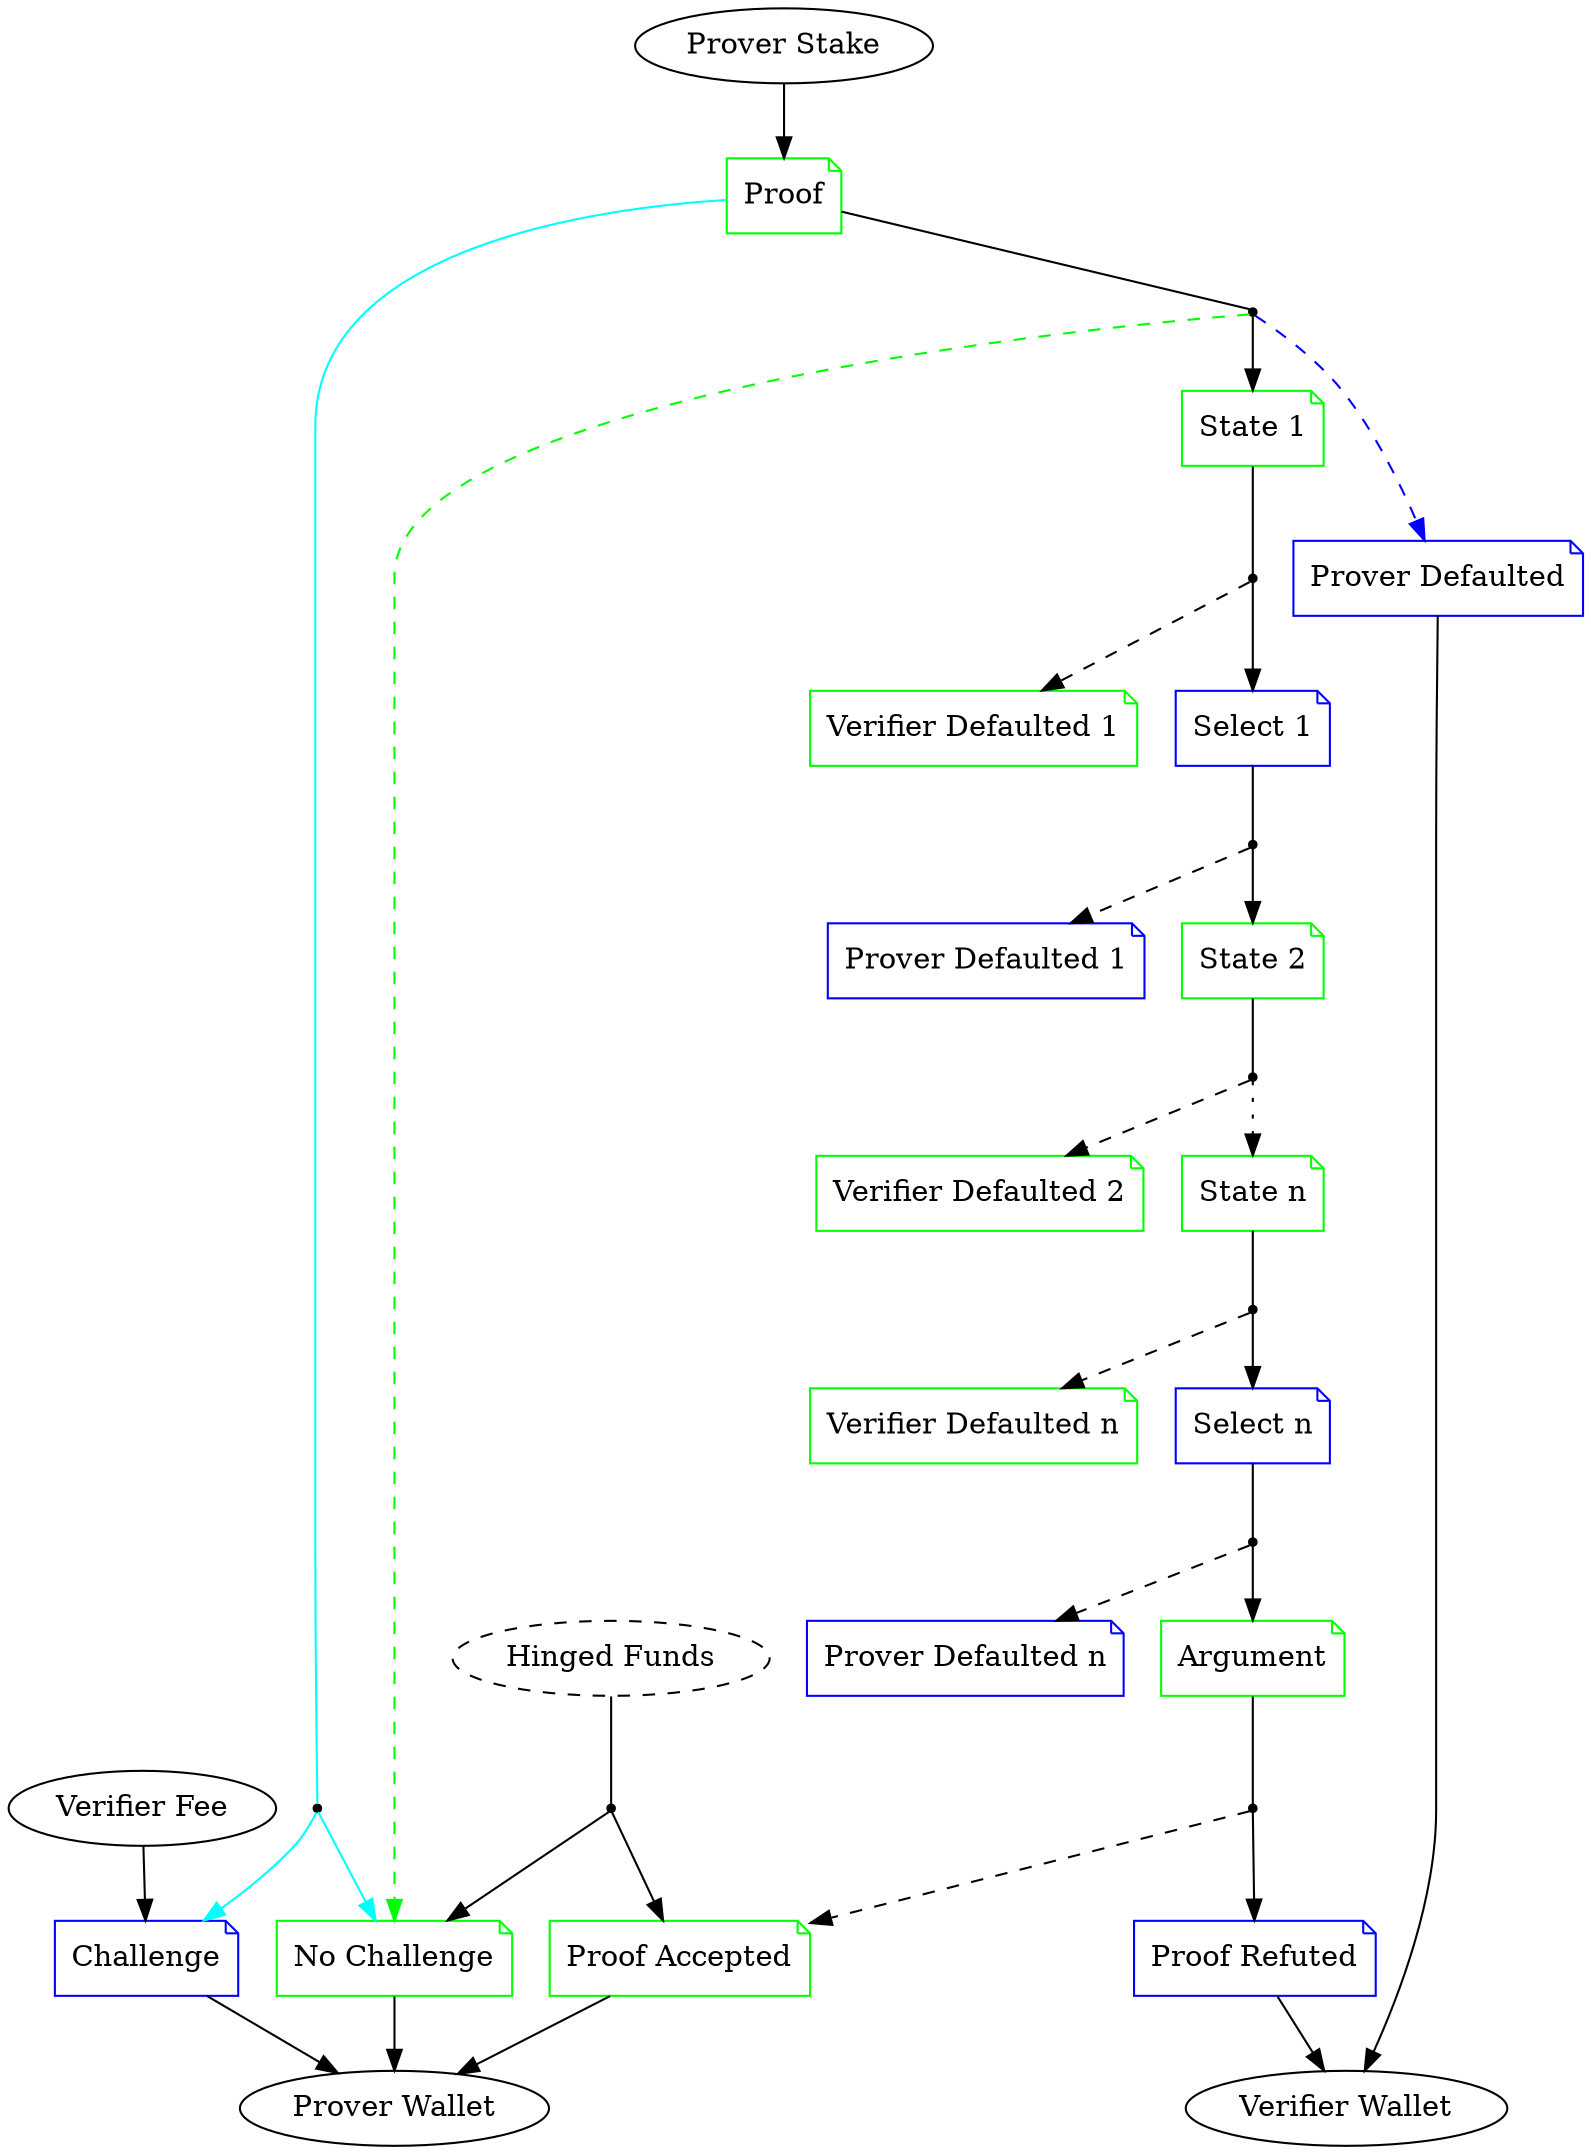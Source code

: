 digraph BitSnark {
    /* Styling. */
    node [shape=note]
    {node [shape=point] o0 o1 o2 o3 o4 o5 o6 o7 o8}
    {node [shape=oval] "Prover Stake" "Verifier Fee" "Hinged Funds" "Prover Wallet" "Verifier Wallet"}
    {node [color=green] "Proof" "No Challenge" "Proof Accepted" "State 1" "State 2" "State n" "Verifier Defaulted 1" "Verifier Defaulted 2" "Verifier Defaulted n" "Argument"}
    {node [color=blue] "Challenge" "Prover Defaulted" "Proof Refuted" "Select 1" "Select n" "Prover Defaulted 1" "Prover Defaulted n"}
    "Hinged Funds" [style=dashed]

    /* Main Flow. */
    "Hinged Funds" -> o0 [arrowhead=none]
    o0 -> {"No Challenge"; "Proof Accepted"} -> "Prover Wallet"
    "Prover Stake" -> "Proof"
    "Proof" -> o1 [arrowhead=none]
    "Proof" -> o2 [arrowhead=none; color=cyan]
    o2 -> {"No Challenge"; "Challenge"} [color=cyan]
    o1 -> "No Challenge" [style=dashed; color=green]
    "Verifier Fee" -> "Challenge" -> "Prover Wallet"
    o1 -> "Prover Defaulted" [style=dashed; color=blue]
    "Prover Defaulted" -> "Verifier Wallet" [weight=1]

    /* Contention Bisection. */
    o1 -> "State 1" [weight=5]
    "State 1" -> o3 [arrowhead=none; weight=2]
    o3 -> "Select 1" [weight=5]
    o3 -> "Verifier Defaulted 1" [style=dashed]
    "Select 1" -> o4 [arrowhead=none; weight=5]
    o4 -> "State 2" [weight=5]
    o4 -> "Prover Defaulted 1" [style=dashed]
    "State 2" -> o5 [arrowhead=none; weight=5]
    o5 -> "State n" [style=dotted; weight=5]
    o5 -> "Verifier Defaulted 2" [style=dashed]
    "State n" -> o6 [arrowhead=none; weight=5]
    o6 -> "Select n" [weight=5]
    o6 -> "Verifier Defaulted n" [style=dashed]
    "Select n" -> o7 [arrowhead=none; weight=5]
    o7 -> "Argument" [weight=5]
    o7 -> "Prover Defaulted n" [style=dashed]

    /* Contention Resolution. */
    "Argument" -> o8  [arrowhead=none]
    o8 -> "Proof Refuted"
    o8 -> "Proof Accepted" [style=dashed]
    "Proof Refuted" -> "Verifier Wallet"
}

